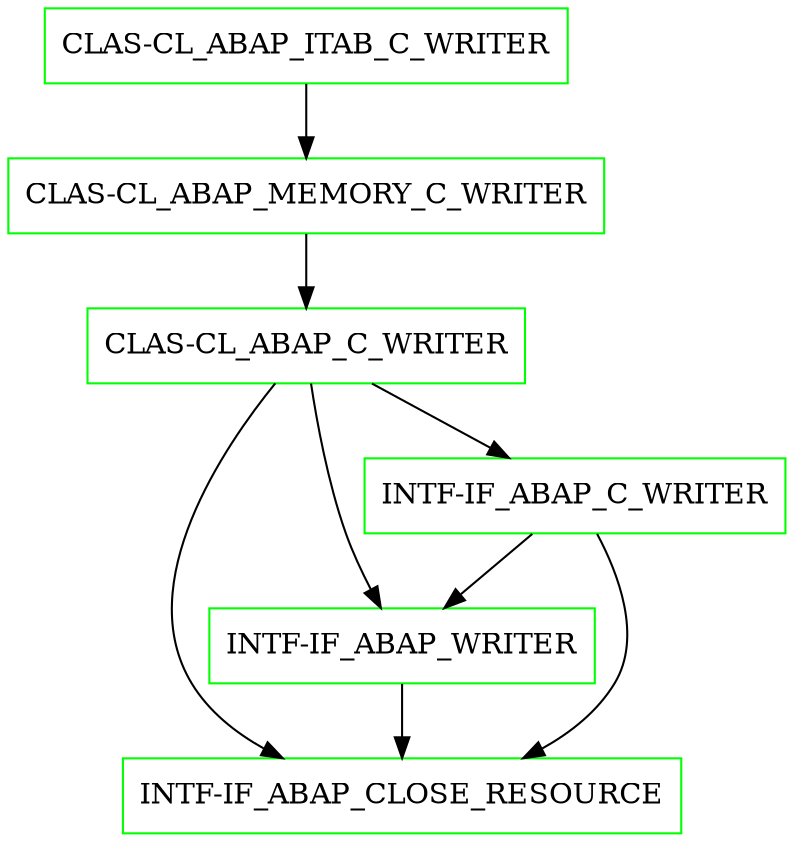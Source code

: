 digraph G {
  "CLAS-CL_ABAP_ITAB_C_WRITER" [shape=box,color=green];
  "CLAS-CL_ABAP_MEMORY_C_WRITER" [shape=box,color=green,URL="./CLAS_CL_ABAP_MEMORY_C_WRITER.html"];
  "CLAS-CL_ABAP_C_WRITER" [shape=box,color=green,URL="./CLAS_CL_ABAP_C_WRITER.html"];
  "INTF-IF_ABAP_WRITER" [shape=box,color=green,URL="./INTF_IF_ABAP_WRITER.html"];
  "INTF-IF_ABAP_CLOSE_RESOURCE" [shape=box,color=green,URL="./INTF_IF_ABAP_CLOSE_RESOURCE.html"];
  "INTF-IF_ABAP_C_WRITER" [shape=box,color=green,URL="./INTF_IF_ABAP_C_WRITER.html"];
  "CLAS-CL_ABAP_ITAB_C_WRITER" -> "CLAS-CL_ABAP_MEMORY_C_WRITER";
  "CLAS-CL_ABAP_MEMORY_C_WRITER" -> "CLAS-CL_ABAP_C_WRITER";
  "CLAS-CL_ABAP_C_WRITER" -> "INTF-IF_ABAP_C_WRITER";
  "CLAS-CL_ABAP_C_WRITER" -> "INTF-IF_ABAP_CLOSE_RESOURCE";
  "CLAS-CL_ABAP_C_WRITER" -> "INTF-IF_ABAP_WRITER";
  "INTF-IF_ABAP_WRITER" -> "INTF-IF_ABAP_CLOSE_RESOURCE";
  "INTF-IF_ABAP_C_WRITER" -> "INTF-IF_ABAP_CLOSE_RESOURCE";
  "INTF-IF_ABAP_C_WRITER" -> "INTF-IF_ABAP_WRITER";
}
